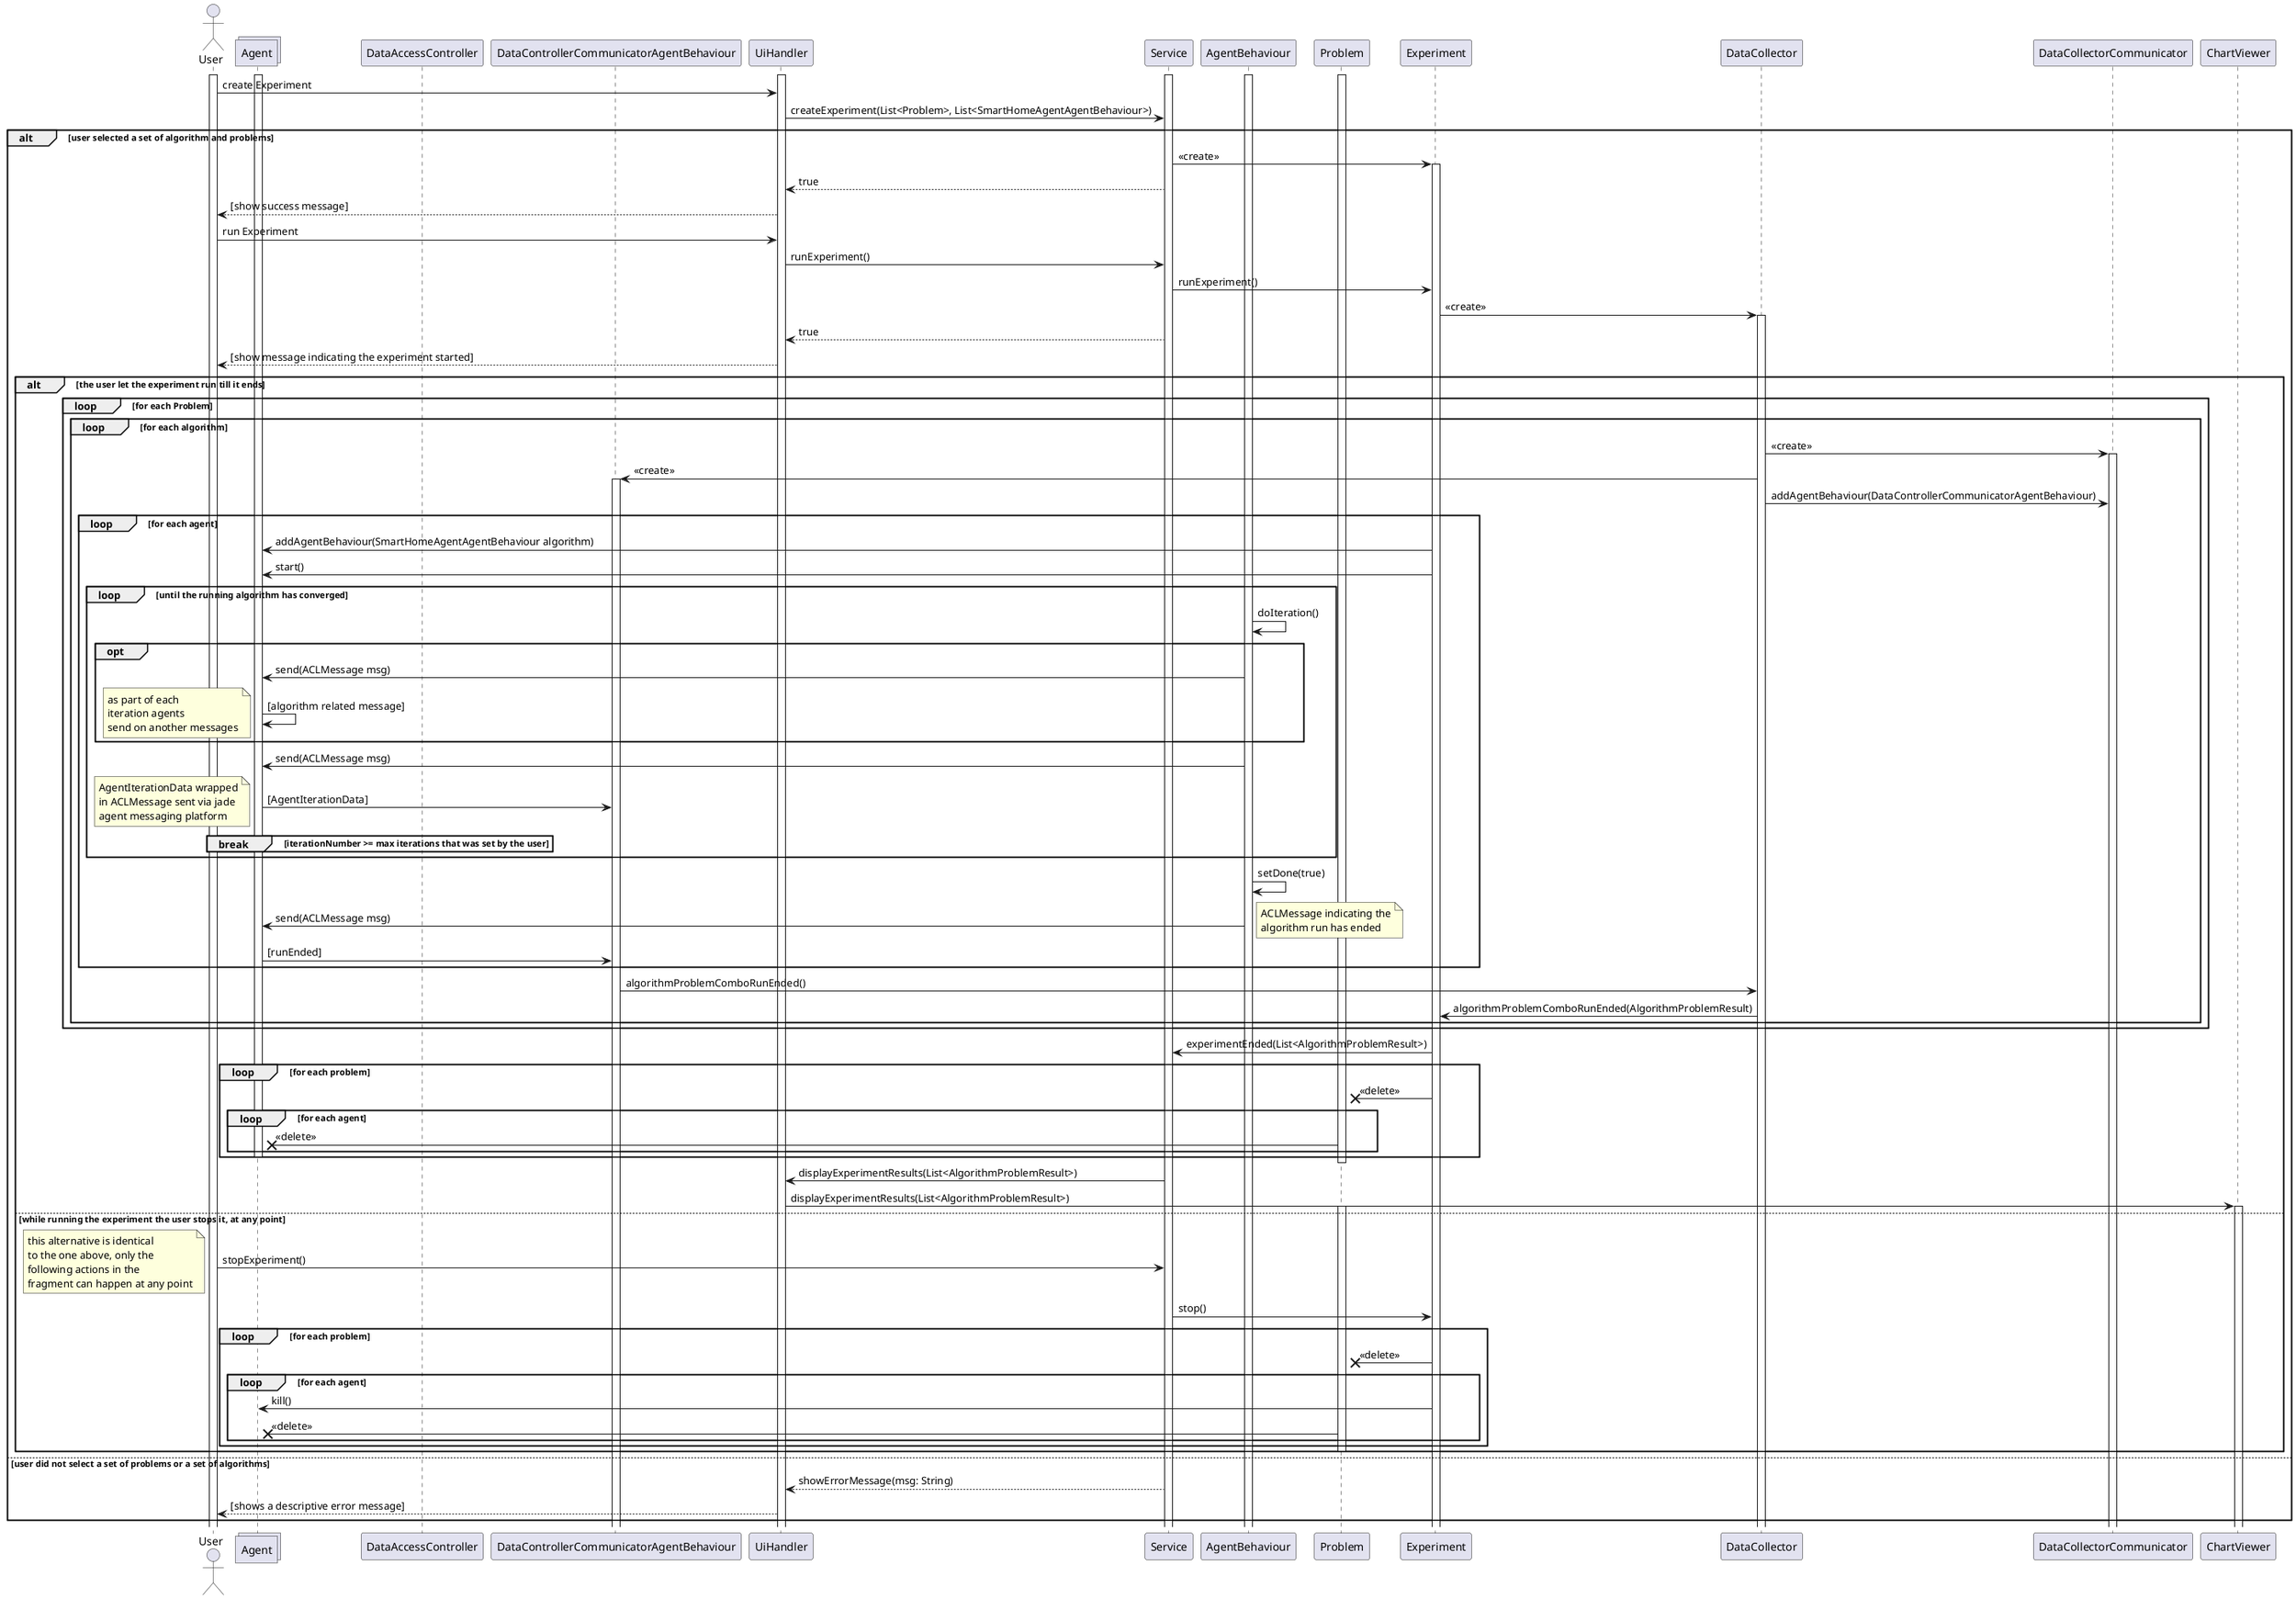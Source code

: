 @startuml
actor User as u
collections Agent
participant DataAccessController as DAC
participant DataControllerCommunicatorAgentBehaviour as DCCB

activate u
activate UiHandler
activate Service
activate Agent
activate AgentBehaviour
activate Problem

u -> UiHandler : create Experiment
UiHandler -> Service : createExperiment(List<Problem>, List<SmartHomeAgentAgentBehaviour>)

alt user selected a set of algorithm and problems

    Service -> Experiment : <<create>>
    activate Experiment
    Service --> UiHandler : true
    UiHandler --> u : [show success message]
    u -> UiHandler : run Experiment
    UiHandler -> Service : runExperiment()
    Service -> Experiment : runExperiment()
    Experiment -> DataCollector : <<create>>
    activate DataCollector

    Service --> UiHandler : true
    UiHandler --> u : [show message indicating the experiment started]

    alt the user let the experiment run till it ends
        loop for each Problem
            loop for each algorithm

                '/////////create the collection mechanism
                DataCollector -> DataCollectorCommunicator : <<create>>
                activate DataCollectorCommunicator
                DataCollector -> DCCB : <<create>>
                activate DCCB
                DataCollector -> DataCollectorCommunicator : addAgentBehaviour(DataControllerCommunicatorAgentBehaviour)

                '/////////run agents
                loop for each agent
                    Experiment -> Agent : addAgentBehaviour(SmartHomeAgentAgentBehaviour algorithm)
                    Experiment -> Agent : start()

                    loop until the running algorithm has converged
                        AgentBehaviour -> AgentBehaviour : doIteration()
                        opt
                            AgentBehaviour -> Agent : send(ACLMessage msg)
                            Agent -> Agent : [algorithm related message]
                            note left
                                as part of each
                                iteration agents
                                send on another messages
                            end note
                        end
                        AgentBehaviour -> Agent : send(ACLMessage msg)
                        Agent -> DCCB : [AgentIterationData]
                        note left
                            AgentIterationData wrapped
                            in ACLMessage sent via jade
                            agent messaging platform
                        end note

                        break iterationNumber >= max iterations that was set by the user
                        end
                    end
                    AgentBehaviour -> AgentBehaviour : setDone(true)
                    AgentBehaviour -> Agent : send(ACLMessage msg)
                    note right
                        ACLMessage indicating the
                        algorithm run has ended
                    end note
                    Agent -> DCCB : [runEnded]
                end

                DCCB -> DataCollector : algorithmProblemComboRunEnded()
                DataCollector -> Experiment : algorithmProblemComboRunEnded(AlgorithmProblemResult)
            end
        end

        Experiment -> Service : experimentEnded(List<AlgorithmProblemResult>)
        loop for each problem
            Experiment ->x Problem : <<delete>>
            loop for each agent
                Problem ->x Agent : <<delete>>
            end
            deactivate Agent
        end
        deactivate Problem

        Service -> UiHandler : displayExperimentResults(List<AlgorithmProblemResult>)
        UiHandler -> ChartViewer : displayExperimentResults(List<AlgorithmProblemResult>)
        activate ChartViewer

    else while running the experiment the user stops it, at any point

        activate Problem
        u -> Service : stopExperiment()
        note left
            this alternative is identical
            to the one above, only the
            following actions in the
            fragment can happen at any point
        end note
        Service -> Experiment : stop()

        loop for each problem
            Experiment ->x Problem : <<delete>>
            loop for each agent
                Experiment -> Agent : kill()
                Problem ->x Agent : <<delete>>
            end
            deactivate Agent
        end
        deactivate Problem
    end

else user did not select a set of problems or a set of algorithms

    Service --> UiHandler : showErrorMessage(msg: String)
    UiHandler --> u : [shows a descriptive error message]

end
@enduml